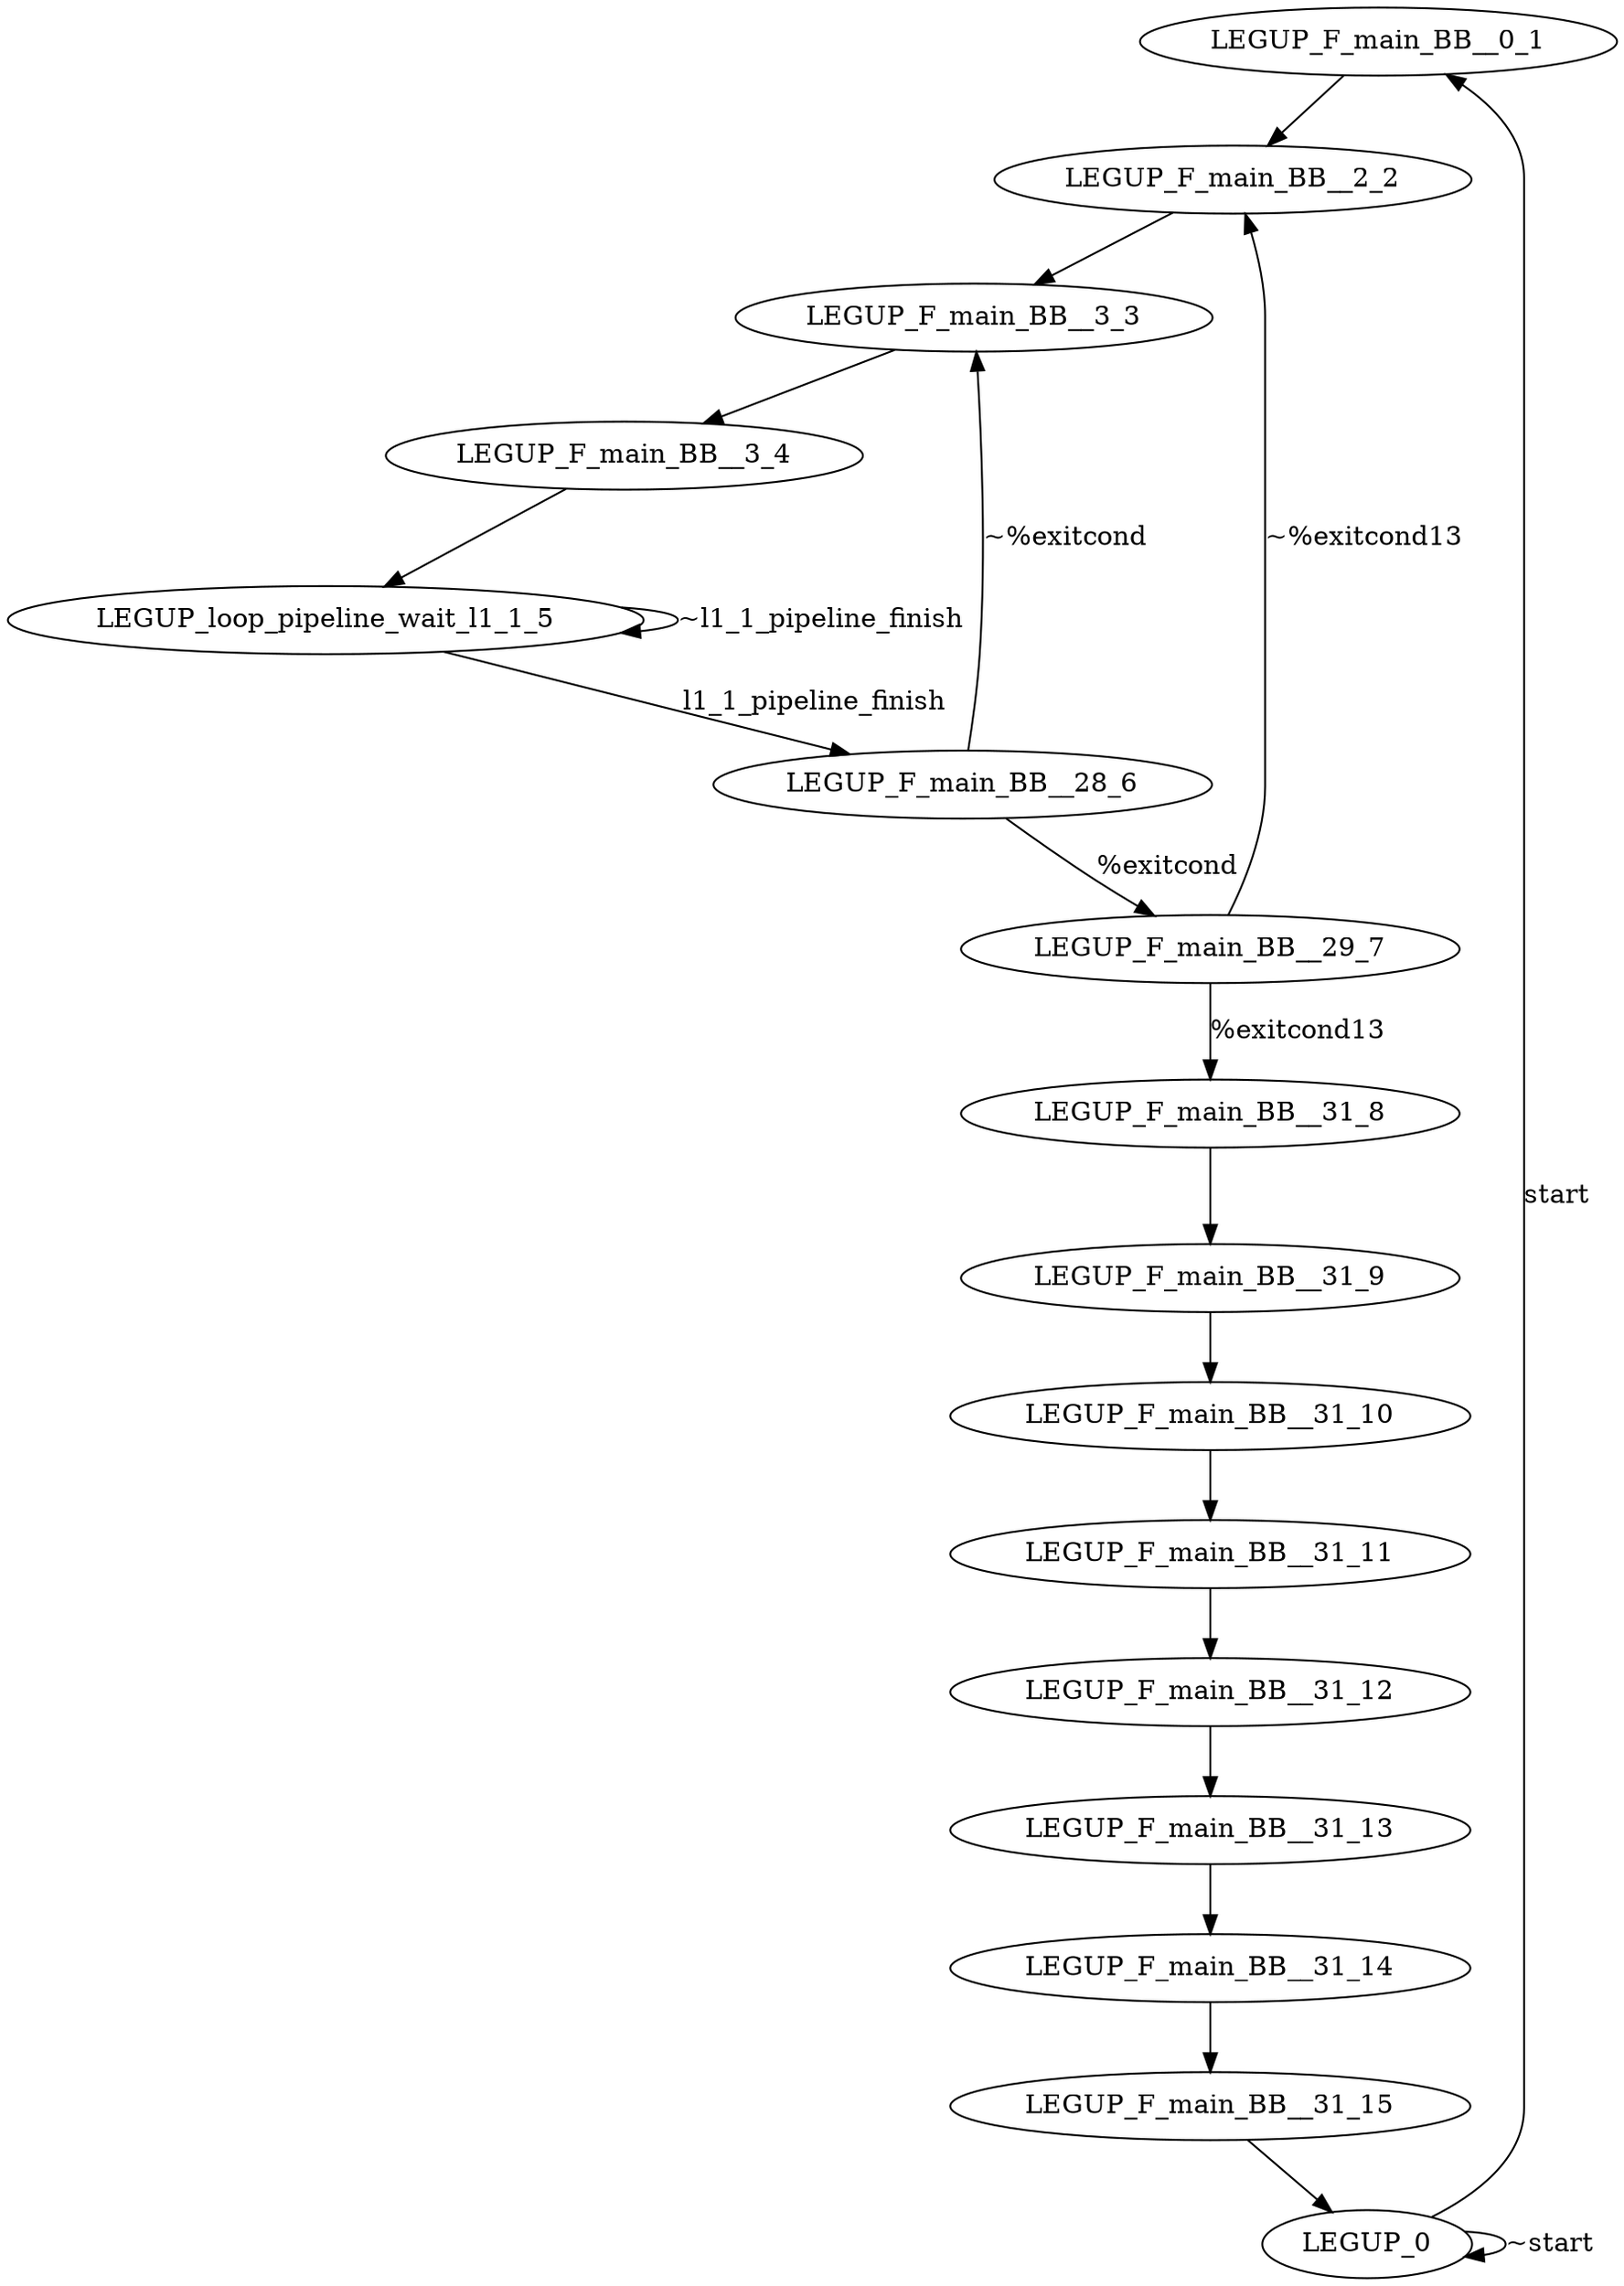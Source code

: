 digraph {
Node0x33ba2b0[label="LEGUP_F_main_BB__0_1"];
Node0x33ba110[label="LEGUP_0"];
Node0x33ba110 -> Node0x33ba2b0[label="start"];
Node0x33ba110 -> Node0x33ba110[label="~start"];
Node0x33ba400[label="LEGUP_F_main_BB__2_2"];
Node0x33ba2b0 -> Node0x33ba400;
Node0x33ba580[label="LEGUP_F_main_BB__3_3"];
Node0x33ba400 -> Node0x33ba580;
Node0x33bb790[label="LEGUP_F_main_BB__3_4"];
Node0x33ba580 -> Node0x33bb790;
Node0x33ba700[label="LEGUP_loop_pipeline_wait_l1_1_5"];
Node0x33bb790 -> Node0x33ba700;
Node0x33ba880[label="LEGUP_F_main_BB__28_6"];
Node0x33ba700 -> Node0x33ba880[label="l1_1_pipeline_finish"];
Node0x33ba700 -> Node0x33ba700[label="~l1_1_pipeline_finish"];
Node0x33baa00[label="LEGUP_F_main_BB__29_7"];
Node0x33ba880 -> Node0x33baa00[label="%exitcond"];
Node0x33ba880 -> Node0x33ba580[label="~%exitcond"];
Node0x33bab80[label="LEGUP_F_main_BB__31_8"];
Node0x33baa00 -> Node0x33bab80[label="%exitcond13"];
Node0x33baa00 -> Node0x33ba400[label="~%exitcond13"];
Node0x3389ec0[label="LEGUP_F_main_BB__31_9"];
Node0x33bab80 -> Node0x3389ec0;
Node0x33bada0[label="LEGUP_F_main_BB__31_10"];
Node0x3389ec0 -> Node0x33bada0;
Node0x33baea0[label="LEGUP_F_main_BB__31_11"];
Node0x33bada0 -> Node0x33baea0;
Node0x33bafa0[label="LEGUP_F_main_BB__31_12"];
Node0x33baea0 -> Node0x33bafa0;
Node0x33bb0a0[label="LEGUP_F_main_BB__31_13"];
Node0x33bafa0 -> Node0x33bb0a0;
Node0x33bb1a0[label="LEGUP_F_main_BB__31_14"];
Node0x33bb0a0 -> Node0x33bb1a0;
Node0x33bb2a0[label="LEGUP_F_main_BB__31_15"];
Node0x33bb1a0 -> Node0x33bb2a0;
Node0x33bb2a0 -> Node0x33ba110;
}
